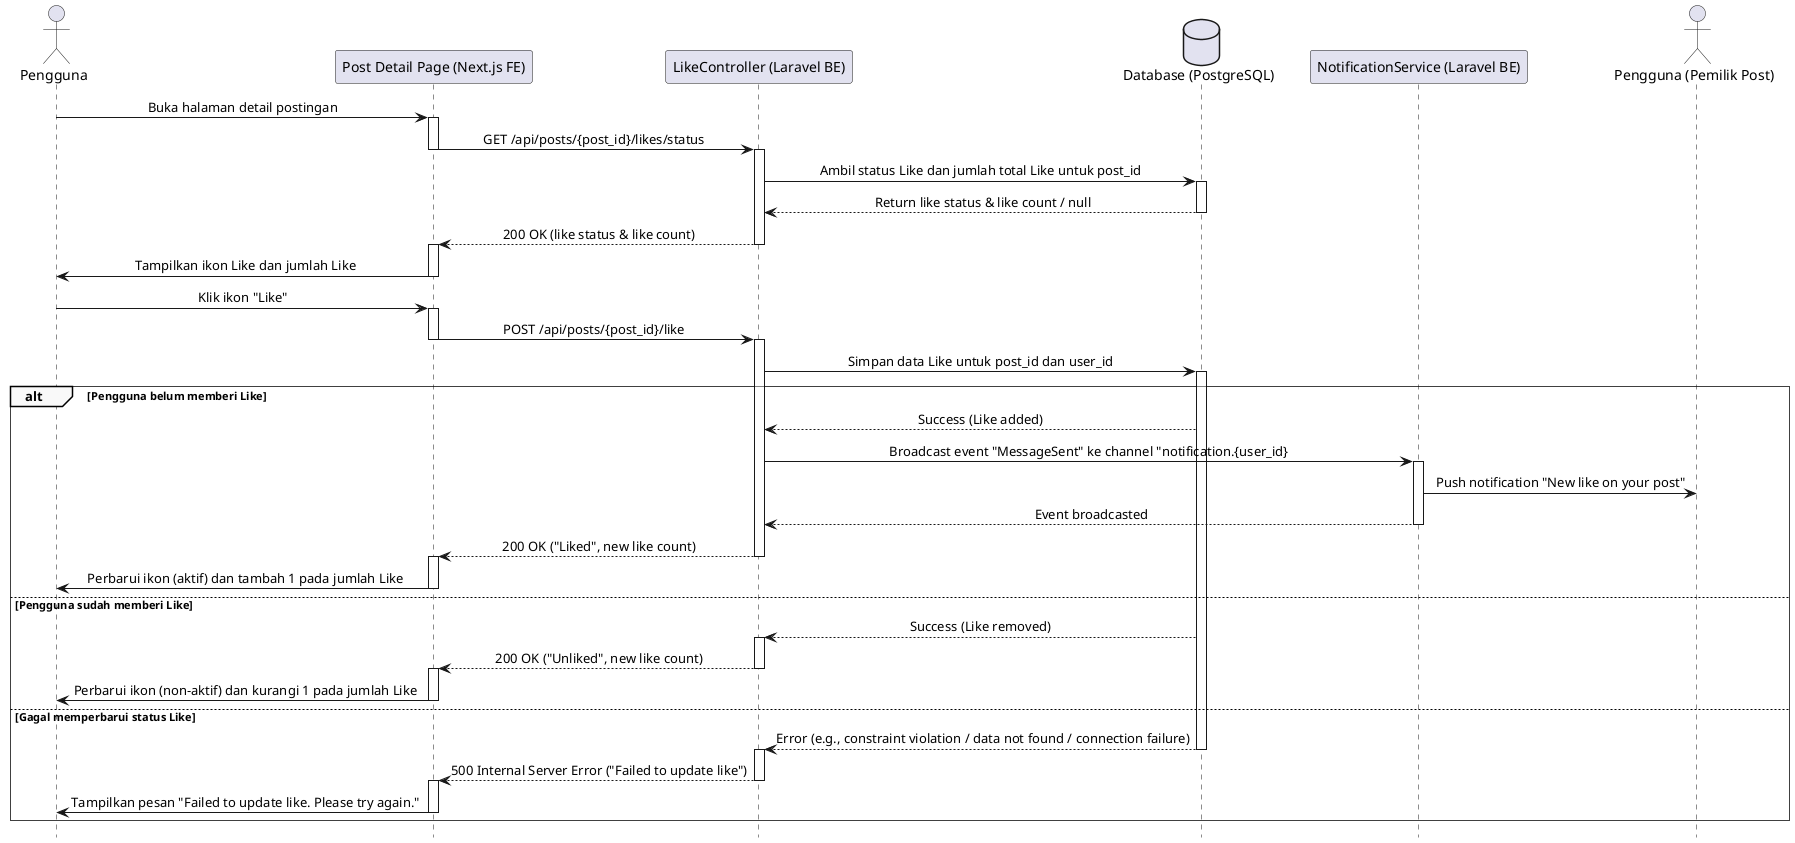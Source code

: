 @startuml
' === Styling ===
skinparam sequence {
    LifelineFooterStrategy none
    MessageAlign center
    ArrowThickness 1
    ParticipantPadding 20
    GroupBorderThickness 0.5
    GroupBackgroundColor #F9F9F9
}
hide footbox

' === Participants ===
actor Pengguna
participant "Post Detail Page (Next.js FE)" as FE
participant "LikeController (Laravel BE)" as BE
database "Database (PostgreSQL)" as DB
participant "NotificationService (Laravel BE)" as NS
actor "Pengguna (Pemilik Post)" as FE_Adopter

' === Flow 1: Membuka Halaman Detail Post ===
Pengguna -> FE: Buka halaman detail postingan
activate FE
FE -> BE: GET /api/posts/{post_id}/likes/status
deactivate FE
activate BE
BE -> DB: Ambil status Like dan jumlah total Like untuk post_id
activate DB
DB --> BE: Return like status & like count / null
deactivate DB

    BE --> FE: 200 OK (like status & like count)
    deactivate BE
    activate FE
    FE -> Pengguna: Tampilkan ikon Like dan jumlah Like
    deactivate FE


' === Flow 2: Mengklik Ikon Like ===
Pengguna -> FE: Klik ikon "Like"
activate FE
FE -> BE: POST /api/posts/{post_id}/like
deactivate FE
activate BE
deactivate DB

    BE -> DB: Simpan data Like untuk post_id dan user_id
alt Pengguna belum memberi Like
    activate DB
    DB --> BE: Success (Like added)
    BE -> NS: Broadcast event "MessageSent" ke channel "notification.{user_id}
    activate NS
    NS -> FE_Adopter: Push notification "New like on your post"
    NS --> BE: Event broadcasted
    deactivate NS
    BE --> FE: 200 OK ("Liked", new like count)
    deactivate BE
    activate FE
    FE -> Pengguna: Perbarui ikon (aktif) dan tambah 1 pada jumlah Like
    deactivate FE

else Pengguna sudah memberi Like
    DB --> BE: Success (Like removed)
    activate BE
    BE --> FE: 200 OK ("Unliked", new like count)
    deactivate BE
    activate FE
    FE -> Pengguna: Perbarui ikon (non-aktif) dan kurangi 1 pada jumlah Like
    deactivate FE

' === Alternate Flow: Gagal Memperbarui Status Like ===
else Gagal memperbarui status Like
    DB --> BE: Error (e.g., constraint violation / data not found / connection failure)
    deactivate DB
    activate BE
    BE --> FE: 500 Internal Server Error ("Failed to update like")
    deactivate BE
    activate FE
    FE -> Pengguna: Tampilkan pesan "Failed to update like. Please try again."
    deactivate FE
end

@enduml